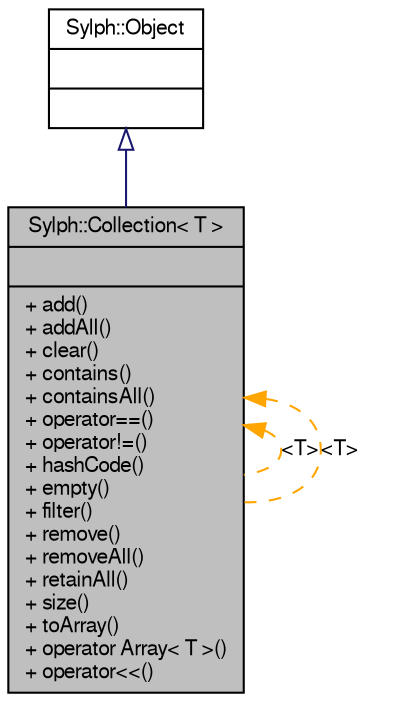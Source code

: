digraph G
{
  edge [fontname="FreeSans",fontsize="10",labelfontname="FreeSans",labelfontsize="10"];
  node [fontname="FreeSans",fontsize="10",shape=record];
  Node1 [label="{Sylph::Collection\< T \>\n||+ add()\l+ addAll()\l+ clear()\l+ contains()\l+ containsAll()\l+ operator==()\l+ operator!=()\l+ hashCode()\l+ empty()\l+ filter()\l+ remove()\l+ removeAll()\l+ retainAll()\l+ size()\l+ toArray()\l+ operator Array\< T \>()\l+ operator\<\<()\l}",height=0.2,width=0.4,color="black", fillcolor="grey75", style="filled" fontcolor="black"];
  Node2 -> Node1 [dir=back,color="midnightblue",fontsize="10",style="solid",arrowtail="empty",fontname="FreeSans"];
  Node2 [label="{Sylph::Object\n||}",height=0.2,width=0.4,color="black", fillcolor="white", style="filled",URL="$class_sylph_1_1_object.html",tooltip="The root of all classes."];
  Node1 -> Node1 [dir=back,color="orange",fontsize="10",style="dashed",label="\<T\>",fontname="FreeSans"];
  Node1 -> Node1 [dir=back,color="orange",fontsize="10",style="dashed",label="\<T\>",fontname="FreeSans"];
}
